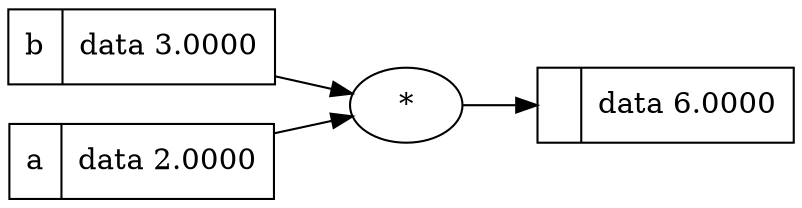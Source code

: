 digraph {
	graph [rankdir=LR]
	123181753631664 [label="{ b | data 3.0000}" shape=record]
	123181768203424 [label="{ a | data 2.0000}" shape=record]
	123181770596400 [label="{  | data 6.0000}" shape=record]
	"123181770596400*" [label="*"]
	"123181770596400*" -> 123181770596400
	123181753631664 -> "123181770596400*"
	123181768203424 -> "123181770596400*"
}
